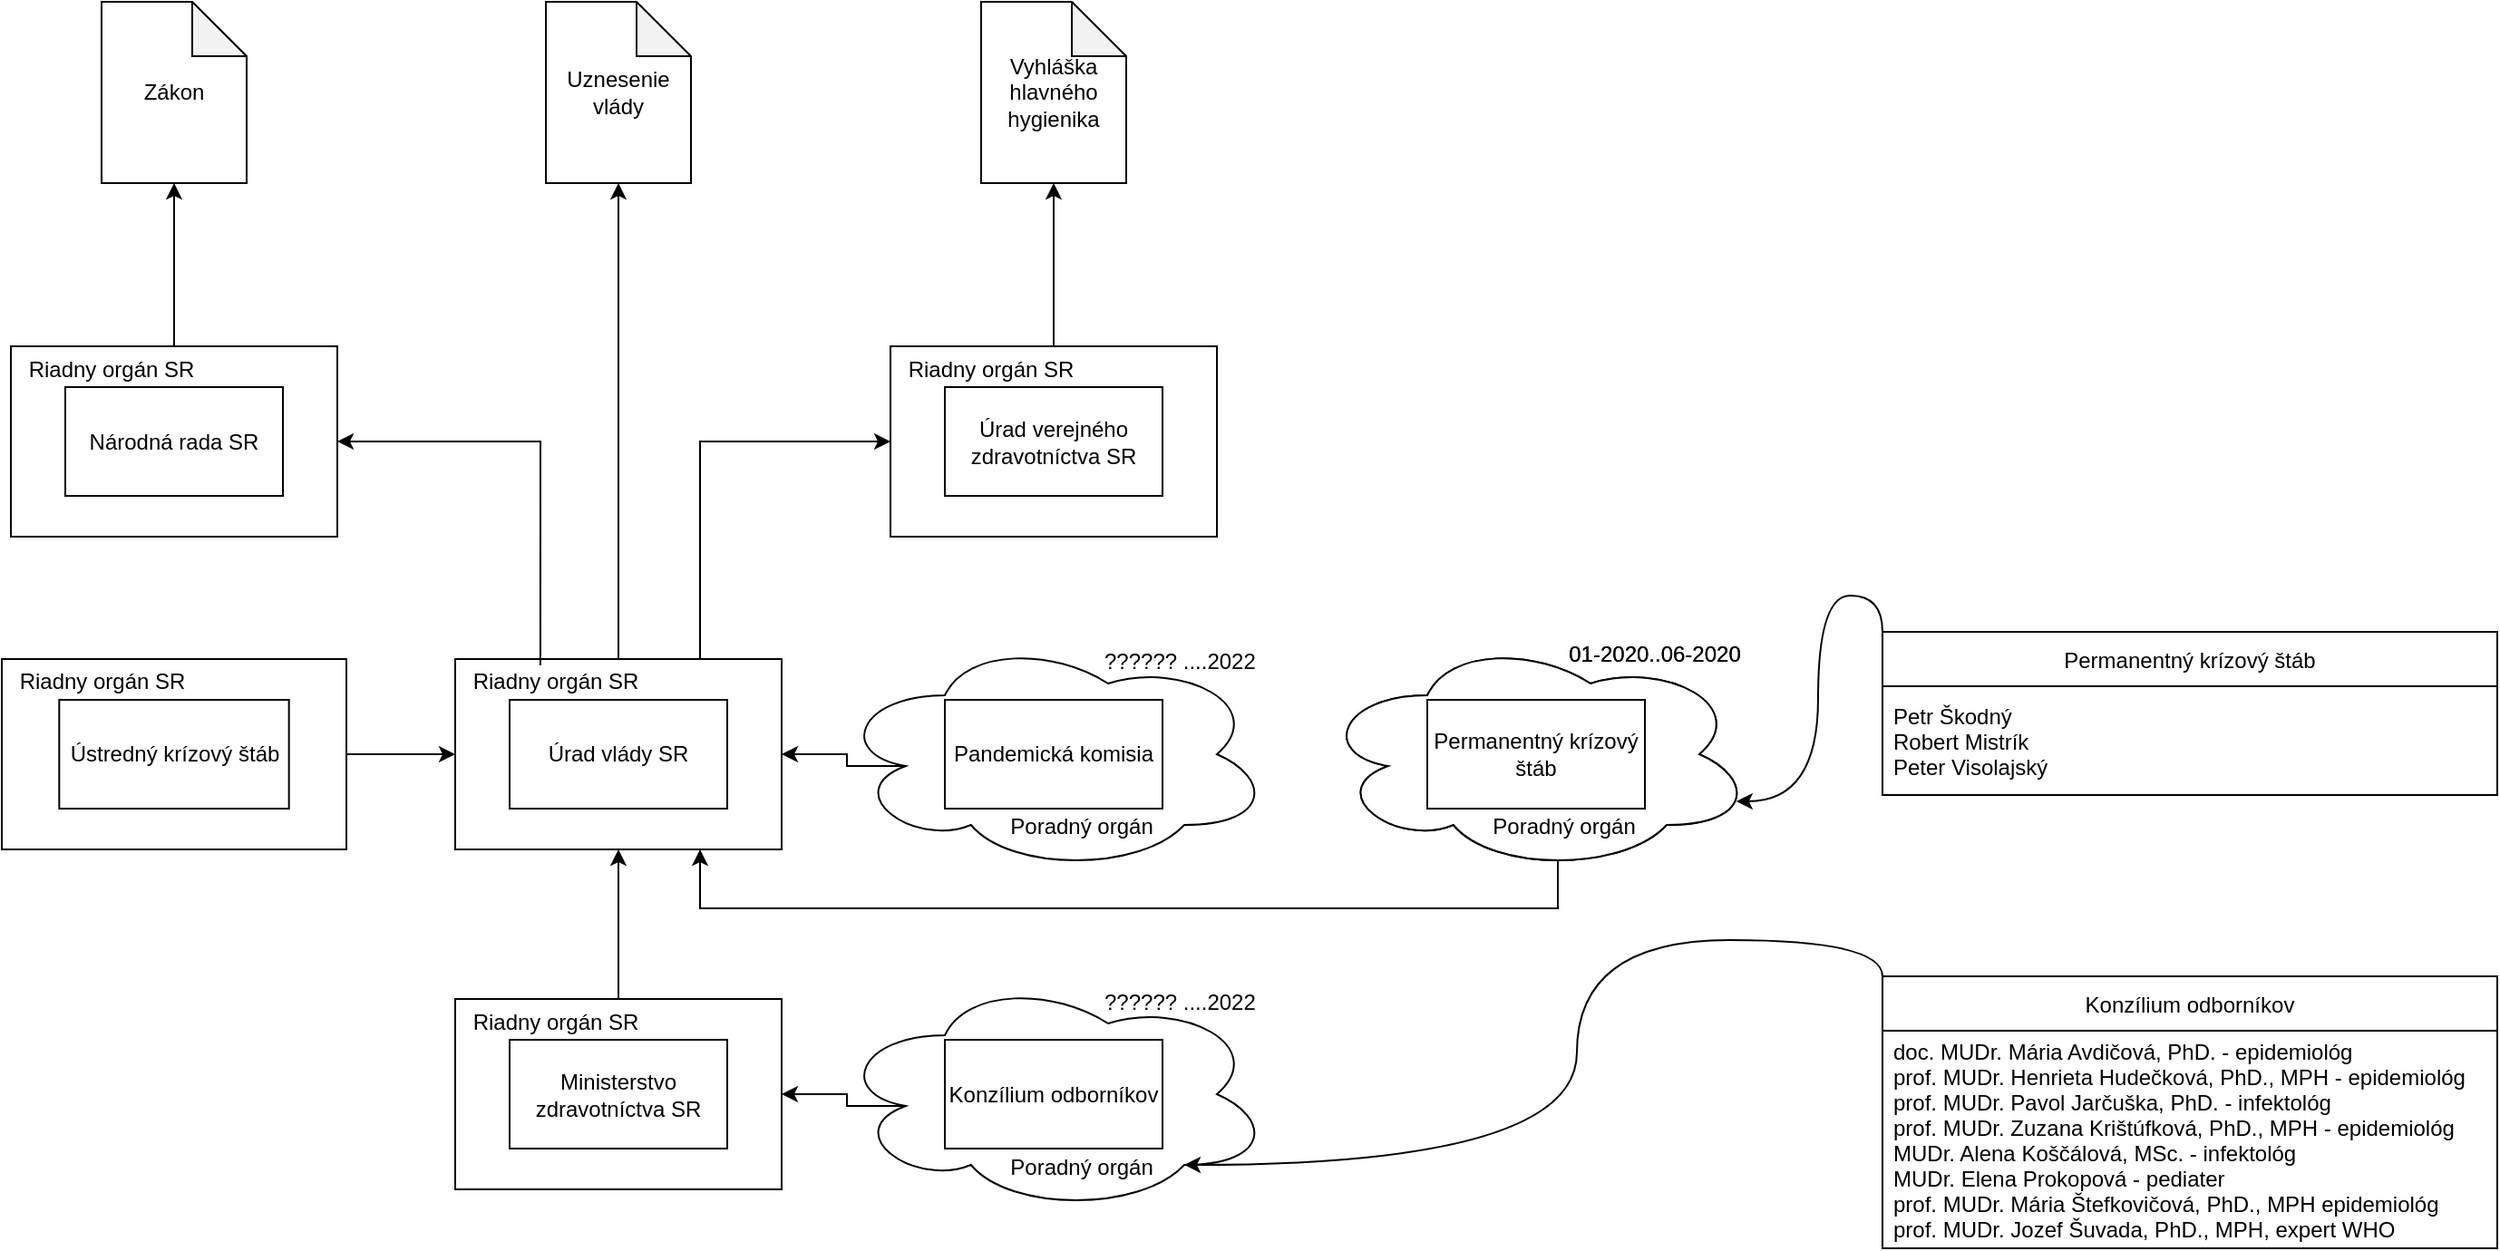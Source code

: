 <mxfile version="16.5.2" type="github">
  <diagram id="prtHgNgQTEPvFCAcTncT" name="Page-1">
    <mxGraphModel dx="2062" dy="721" grid="1" gridSize="10" guides="1" tooltips="1" connect="1" arrows="1" fold="1" page="1" pageScale="1" pageWidth="827" pageHeight="1169" math="0" shadow="0">
      <root>
        <mxCell id="0" />
        <mxCell id="1" parent="0" />
        <mxCell id="O-huJamN4KFAZXkcdXTO-73" value="" style="group" parent="1" vertex="1" connectable="0">
          <mxGeometry x="790" y="610" width="240" height="130" as="geometry" />
        </mxCell>
        <mxCell id="O-huJamN4KFAZXkcdXTO-55" value="" style="ellipse;shape=cloud;whiteSpace=wrap;html=1;" parent="O-huJamN4KFAZXkcdXTO-73" vertex="1">
          <mxGeometry width="240" height="130" as="geometry" />
        </mxCell>
        <mxCell id="O-huJamN4KFAZXkcdXTO-58" value="01-2020..06-2020" style="text;html=1;resizable=0;autosize=1;align=center;verticalAlign=middle;points=[];fillColor=none;strokeColor=none;rounded=0;" parent="O-huJamN4KFAZXkcdXTO-73" vertex="1">
          <mxGeometry x="130" width="110" height="20" as="geometry" />
        </mxCell>
        <mxCell id="1GIO7L6-9H1EDn3HfB6s-6" value="" style="group" vertex="1" connectable="0" parent="O-huJamN4KFAZXkcdXTO-73">
          <mxGeometry width="240" height="130" as="geometry" />
        </mxCell>
        <mxCell id="1GIO7L6-9H1EDn3HfB6s-1" value="Permanentný krízový štáb" style="rounded=0;whiteSpace=wrap;html=1;" vertex="1" parent="1GIO7L6-9H1EDn3HfB6s-6">
          <mxGeometry x="60" y="35" width="120" height="60" as="geometry" />
        </mxCell>
        <mxCell id="1GIO7L6-9H1EDn3HfB6s-2" value="Poradný orgán" style="text;html=1;resizable=0;autosize=1;align=center;verticalAlign=middle;points=[];fillColor=none;strokeColor=none;rounded=0;" vertex="1" parent="1GIO7L6-9H1EDn3HfB6s-6">
          <mxGeometry x="90" y="95" width="90" height="20" as="geometry" />
        </mxCell>
        <mxCell id="1GIO7L6-9H1EDn3HfB6s-3" value="" style="group" vertex="1" connectable="0" parent="1GIO7L6-9H1EDn3HfB6s-6">
          <mxGeometry width="240" height="130" as="geometry" />
        </mxCell>
        <mxCell id="1GIO7L6-9H1EDn3HfB6s-4" value="" style="ellipse;shape=cloud;whiteSpace=wrap;html=1;" vertex="1" parent="1GIO7L6-9H1EDn3HfB6s-3">
          <mxGeometry width="240" height="130" as="geometry" />
        </mxCell>
        <mxCell id="1GIO7L6-9H1EDn3HfB6s-5" value="01-2020..06-2020" style="text;html=1;resizable=0;autosize=1;align=center;verticalAlign=middle;points=[];fillColor=none;strokeColor=none;rounded=0;" vertex="1" parent="1GIO7L6-9H1EDn3HfB6s-3">
          <mxGeometry x="130" width="110" height="20" as="geometry" />
        </mxCell>
        <mxCell id="O-huJamN4KFAZXkcdXTO-10" value="" style="group" parent="1" vertex="1" connectable="0">
          <mxGeometry x="314" y="622.5" width="180" height="105" as="geometry" />
        </mxCell>
        <mxCell id="O-huJamN4KFAZXkcdXTO-9" value="" style="group" parent="O-huJamN4KFAZXkcdXTO-10" vertex="1" connectable="0">
          <mxGeometry width="180" height="105" as="geometry" />
        </mxCell>
        <mxCell id="O-huJamN4KFAZXkcdXTO-6" value="" style="rounded=0;whiteSpace=wrap;html=1;" parent="O-huJamN4KFAZXkcdXTO-9" vertex="1">
          <mxGeometry width="180" height="105" as="geometry" />
        </mxCell>
        <mxCell id="O-huJamN4KFAZXkcdXTO-8" value="Riadny orgán SR" style="text;html=1;resizable=0;autosize=1;align=center;verticalAlign=middle;points=[];fillColor=none;strokeColor=none;rounded=0;" parent="O-huJamN4KFAZXkcdXTO-9" vertex="1">
          <mxGeometry y="2.5" width="110" height="20" as="geometry" />
        </mxCell>
        <mxCell id="O-huJamN4KFAZXkcdXTO-5" value="Úrad vlády SR" style="rounded=0;whiteSpace=wrap;html=1;" parent="O-huJamN4KFAZXkcdXTO-10" vertex="1">
          <mxGeometry x="30" y="22.5" width="120" height="60" as="geometry" />
        </mxCell>
        <mxCell id="O-huJamN4KFAZXkcdXTO-12" value="" style="group" parent="1" vertex="1" connectable="0">
          <mxGeometry x="524" y="610" width="240" height="130" as="geometry" />
        </mxCell>
        <mxCell id="O-huJamN4KFAZXkcdXTO-3" value="" style="ellipse;shape=cloud;whiteSpace=wrap;html=1;" parent="O-huJamN4KFAZXkcdXTO-12" vertex="1">
          <mxGeometry width="240" height="130" as="geometry" />
        </mxCell>
        <mxCell id="O-huJamN4KFAZXkcdXTO-4" value="Pandemická komisia" style="rounded=0;whiteSpace=wrap;html=1;" parent="O-huJamN4KFAZXkcdXTO-12" vertex="1">
          <mxGeometry x="60" y="35" width="120" height="60" as="geometry" />
        </mxCell>
        <mxCell id="O-huJamN4KFAZXkcdXTO-11" value="Poradný orgán" style="text;html=1;resizable=0;autosize=1;align=center;verticalAlign=middle;points=[];fillColor=none;strokeColor=none;rounded=0;" parent="O-huJamN4KFAZXkcdXTO-12" vertex="1">
          <mxGeometry x="90" y="95" width="90" height="20" as="geometry" />
        </mxCell>
        <mxCell id="O-huJamN4KFAZXkcdXTO-13" value="" style="group" parent="1" vertex="1" connectable="0">
          <mxGeometry x="64" y="622.5" width="190" height="105" as="geometry" />
        </mxCell>
        <mxCell id="O-huJamN4KFAZXkcdXTO-14" value="" style="group" parent="O-huJamN4KFAZXkcdXTO-13" vertex="1" connectable="0">
          <mxGeometry width="190" height="105" as="geometry" />
        </mxCell>
        <mxCell id="O-huJamN4KFAZXkcdXTO-15" value="" style="rounded=0;whiteSpace=wrap;html=1;" parent="O-huJamN4KFAZXkcdXTO-14" vertex="1">
          <mxGeometry width="190" height="105" as="geometry" />
        </mxCell>
        <mxCell id="O-huJamN4KFAZXkcdXTO-16" value="Riadny orgán SR" style="text;html=1;resizable=0;autosize=1;align=center;verticalAlign=middle;points=[];fillColor=none;strokeColor=none;rounded=0;" parent="O-huJamN4KFAZXkcdXTO-14" vertex="1">
          <mxGeometry y="2.5" width="110" height="20" as="geometry" />
        </mxCell>
        <mxCell id="O-huJamN4KFAZXkcdXTO-17" value="Ústredný krízový štáb" style="rounded=0;whiteSpace=wrap;html=1;" parent="O-huJamN4KFAZXkcdXTO-13" vertex="1">
          <mxGeometry x="31.667" y="22.5" width="126.667" height="60" as="geometry" />
        </mxCell>
        <mxCell id="O-huJamN4KFAZXkcdXTO-19" style="edgeStyle=orthogonalEdgeStyle;rounded=0;orthogonalLoop=1;jettySize=auto;html=1;exitX=1;exitY=0.5;exitDx=0;exitDy=0;entryX=0;entryY=0.5;entryDx=0;entryDy=0;" parent="1" source="O-huJamN4KFAZXkcdXTO-15" target="O-huJamN4KFAZXkcdXTO-6" edge="1">
          <mxGeometry relative="1" as="geometry" />
        </mxCell>
        <mxCell id="O-huJamN4KFAZXkcdXTO-20" style="edgeStyle=orthogonalEdgeStyle;rounded=0;orthogonalLoop=1;jettySize=auto;html=1;exitX=0.16;exitY=0.55;exitDx=0;exitDy=0;exitPerimeter=0;" parent="1" source="O-huJamN4KFAZXkcdXTO-3" target="O-huJamN4KFAZXkcdXTO-6" edge="1">
          <mxGeometry relative="1" as="geometry">
            <Array as="points">
              <mxPoint x="530" y="682" />
              <mxPoint x="530" y="675" />
            </Array>
          </mxGeometry>
        </mxCell>
        <mxCell id="O-huJamN4KFAZXkcdXTO-21" value="" style="group" parent="1" vertex="1" connectable="0">
          <mxGeometry x="314" y="810" width="180" height="105" as="geometry" />
        </mxCell>
        <mxCell id="O-huJamN4KFAZXkcdXTO-22" value="" style="group" parent="O-huJamN4KFAZXkcdXTO-21" vertex="1" connectable="0">
          <mxGeometry width="180" height="105" as="geometry" />
        </mxCell>
        <mxCell id="O-huJamN4KFAZXkcdXTO-23" value="" style="rounded=0;whiteSpace=wrap;html=1;" parent="O-huJamN4KFAZXkcdXTO-22" vertex="1">
          <mxGeometry width="180" height="105" as="geometry" />
        </mxCell>
        <mxCell id="O-huJamN4KFAZXkcdXTO-24" value="Riadny orgán SR" style="text;html=1;resizable=0;autosize=1;align=center;verticalAlign=middle;points=[];fillColor=none;strokeColor=none;rounded=0;" parent="O-huJamN4KFAZXkcdXTO-22" vertex="1">
          <mxGeometry y="2.5" width="110" height="20" as="geometry" />
        </mxCell>
        <mxCell id="O-huJamN4KFAZXkcdXTO-25" value="Ministerstvo zdravotníctva SR" style="rounded=0;whiteSpace=wrap;html=1;" parent="O-huJamN4KFAZXkcdXTO-21" vertex="1">
          <mxGeometry x="30" y="22.5" width="120" height="60" as="geometry" />
        </mxCell>
        <mxCell id="O-huJamN4KFAZXkcdXTO-26" style="edgeStyle=orthogonalEdgeStyle;rounded=0;orthogonalLoop=1;jettySize=auto;html=1;exitX=0.5;exitY=0;exitDx=0;exitDy=0;entryX=0.5;entryY=1;entryDx=0;entryDy=0;" parent="1" source="O-huJamN4KFAZXkcdXTO-23" target="O-huJamN4KFAZXkcdXTO-6" edge="1">
          <mxGeometry relative="1" as="geometry" />
        </mxCell>
        <mxCell id="O-huJamN4KFAZXkcdXTO-27" value="" style="group" parent="1" vertex="1" connectable="0">
          <mxGeometry x="524" y="797.5" width="256" height="130" as="geometry" />
        </mxCell>
        <mxCell id="O-huJamN4KFAZXkcdXTO-28" value="" style="ellipse;shape=cloud;whiteSpace=wrap;html=1;" parent="O-huJamN4KFAZXkcdXTO-27" vertex="1">
          <mxGeometry width="240" height="130" as="geometry" />
        </mxCell>
        <mxCell id="O-huJamN4KFAZXkcdXTO-29" value="Konzílium odborníkov" style="rounded=0;whiteSpace=wrap;html=1;" parent="O-huJamN4KFAZXkcdXTO-27" vertex="1">
          <mxGeometry x="60" y="35" width="120" height="60" as="geometry" />
        </mxCell>
        <mxCell id="O-huJamN4KFAZXkcdXTO-30" value="Poradný orgán" style="text;html=1;resizable=0;autosize=1;align=center;verticalAlign=middle;points=[];fillColor=none;strokeColor=none;rounded=0;" parent="O-huJamN4KFAZXkcdXTO-27" vertex="1">
          <mxGeometry x="90" y="95" width="90" height="20" as="geometry" />
        </mxCell>
        <mxCell id="O-huJamN4KFAZXkcdXTO-74" value="&lt;div style=&quot;text-align: center&quot;&gt;&lt;span&gt;&lt;font face=&quot;helvetica&quot;&gt;?????? ....2022&lt;/font&gt;&lt;/span&gt;&lt;/div&gt;" style="text;whiteSpace=wrap;html=1;" parent="O-huJamN4KFAZXkcdXTO-27" vertex="1">
          <mxGeometry x="146" width="120" height="30" as="geometry" />
        </mxCell>
        <mxCell id="O-huJamN4KFAZXkcdXTO-31" style="edgeStyle=orthogonalEdgeStyle;rounded=0;orthogonalLoop=1;jettySize=auto;html=1;exitX=0.16;exitY=0.55;exitDx=0;exitDy=0;entryX=1;entryY=0.5;entryDx=0;entryDy=0;exitPerimeter=0;" parent="1" source="O-huJamN4KFAZXkcdXTO-28" target="O-huJamN4KFAZXkcdXTO-23" edge="1">
          <mxGeometry relative="1" as="geometry">
            <Array as="points">
              <mxPoint x="530" y="869" />
              <mxPoint x="530" y="863" />
            </Array>
          </mxGeometry>
        </mxCell>
        <mxCell id="O-huJamN4KFAZXkcdXTO-33" value="" style="group" parent="1" vertex="1" connectable="0">
          <mxGeometry x="69" y="450" width="180" height="105" as="geometry" />
        </mxCell>
        <mxCell id="O-huJamN4KFAZXkcdXTO-34" value="" style="group" parent="O-huJamN4KFAZXkcdXTO-33" vertex="1" connectable="0">
          <mxGeometry width="180" height="105" as="geometry" />
        </mxCell>
        <mxCell id="O-huJamN4KFAZXkcdXTO-35" value="" style="rounded=0;whiteSpace=wrap;html=1;" parent="O-huJamN4KFAZXkcdXTO-34" vertex="1">
          <mxGeometry width="180" height="105" as="geometry" />
        </mxCell>
        <mxCell id="O-huJamN4KFAZXkcdXTO-36" value="Riadny orgán SR" style="text;html=1;resizable=0;autosize=1;align=center;verticalAlign=middle;points=[];fillColor=none;strokeColor=none;rounded=0;" parent="O-huJamN4KFAZXkcdXTO-34" vertex="1">
          <mxGeometry y="2.5" width="110" height="20" as="geometry" />
        </mxCell>
        <mxCell id="O-huJamN4KFAZXkcdXTO-37" value="Národná rada SR" style="rounded=0;whiteSpace=wrap;html=1;" parent="O-huJamN4KFAZXkcdXTO-33" vertex="1">
          <mxGeometry x="30" y="22.5" width="120" height="60" as="geometry" />
        </mxCell>
        <mxCell id="O-huJamN4KFAZXkcdXTO-38" value="" style="group" parent="1" vertex="1" connectable="0">
          <mxGeometry x="554" y="450" width="180" height="105" as="geometry" />
        </mxCell>
        <mxCell id="O-huJamN4KFAZXkcdXTO-39" value="" style="group" parent="O-huJamN4KFAZXkcdXTO-38" vertex="1" connectable="0">
          <mxGeometry width="180" height="105" as="geometry" />
        </mxCell>
        <mxCell id="O-huJamN4KFAZXkcdXTO-40" value="" style="rounded=0;whiteSpace=wrap;html=1;" parent="O-huJamN4KFAZXkcdXTO-39" vertex="1">
          <mxGeometry width="180" height="105" as="geometry" />
        </mxCell>
        <mxCell id="O-huJamN4KFAZXkcdXTO-41" value="Riadny orgán SR" style="text;html=1;resizable=0;autosize=1;align=center;verticalAlign=middle;points=[];fillColor=none;strokeColor=none;rounded=0;" parent="O-huJamN4KFAZXkcdXTO-39" vertex="1">
          <mxGeometry y="2.5" width="110" height="20" as="geometry" />
        </mxCell>
        <mxCell id="O-huJamN4KFAZXkcdXTO-42" value="Úrad verejného zdravotníctva SR" style="rounded=0;whiteSpace=wrap;html=1;" parent="O-huJamN4KFAZXkcdXTO-38" vertex="1">
          <mxGeometry x="30" y="22.5" width="120" height="60" as="geometry" />
        </mxCell>
        <mxCell id="O-huJamN4KFAZXkcdXTO-43" value="Zákon" style="shape=note;whiteSpace=wrap;html=1;backgroundOutline=1;darkOpacity=0.05;" parent="1" vertex="1">
          <mxGeometry x="119" y="260" width="80" height="100" as="geometry" />
        </mxCell>
        <mxCell id="O-huJamN4KFAZXkcdXTO-44" value="Vyhláška hlavného hygienika" style="shape=note;whiteSpace=wrap;html=1;backgroundOutline=1;darkOpacity=0.05;" parent="1" vertex="1">
          <mxGeometry x="604" y="260" width="80" height="100" as="geometry" />
        </mxCell>
        <mxCell id="O-huJamN4KFAZXkcdXTO-45" value="Uznesenie vlády" style="shape=note;whiteSpace=wrap;html=1;backgroundOutline=1;darkOpacity=0.05;" parent="1" vertex="1">
          <mxGeometry x="364" y="260" width="80" height="100" as="geometry" />
        </mxCell>
        <mxCell id="O-huJamN4KFAZXkcdXTO-47" style="edgeStyle=orthogonalEdgeStyle;rounded=0;orthogonalLoop=1;jettySize=auto;html=1;exitX=0.5;exitY=0;exitDx=0;exitDy=0;entryX=0.5;entryY=1;entryDx=0;entryDy=0;entryPerimeter=0;" parent="1" source="O-huJamN4KFAZXkcdXTO-6" target="O-huJamN4KFAZXkcdXTO-45" edge="1">
          <mxGeometry relative="1" as="geometry" />
        </mxCell>
        <mxCell id="O-huJamN4KFAZXkcdXTO-48" style="edgeStyle=orthogonalEdgeStyle;rounded=0;orthogonalLoop=1;jettySize=auto;html=1;entryX=1;entryY=0.5;entryDx=0;entryDy=0;exitX=0.427;exitY=0.05;exitDx=0;exitDy=0;exitPerimeter=0;" parent="1" source="O-huJamN4KFAZXkcdXTO-8" target="O-huJamN4KFAZXkcdXTO-35" edge="1">
          <mxGeometry relative="1" as="geometry" />
        </mxCell>
        <mxCell id="O-huJamN4KFAZXkcdXTO-50" style="edgeStyle=orthogonalEdgeStyle;rounded=0;orthogonalLoop=1;jettySize=auto;html=1;entryX=0.5;entryY=1;entryDx=0;entryDy=0;entryPerimeter=0;" parent="1" source="O-huJamN4KFAZXkcdXTO-35" target="O-huJamN4KFAZXkcdXTO-43" edge="1">
          <mxGeometry relative="1" as="geometry" />
        </mxCell>
        <mxCell id="O-huJamN4KFAZXkcdXTO-52" style="edgeStyle=orthogonalEdgeStyle;rounded=0;orthogonalLoop=1;jettySize=auto;html=1;exitX=0.75;exitY=0;exitDx=0;exitDy=0;entryX=0;entryY=0.5;entryDx=0;entryDy=0;" parent="1" source="O-huJamN4KFAZXkcdXTO-6" target="O-huJamN4KFAZXkcdXTO-40" edge="1">
          <mxGeometry relative="1" as="geometry" />
        </mxCell>
        <mxCell id="O-huJamN4KFAZXkcdXTO-53" style="edgeStyle=orthogonalEdgeStyle;rounded=0;orthogonalLoop=1;jettySize=auto;html=1;exitX=0.5;exitY=0;exitDx=0;exitDy=0;entryX=0.5;entryY=1;entryDx=0;entryDy=0;entryPerimeter=0;" parent="1" source="O-huJamN4KFAZXkcdXTO-40" target="O-huJamN4KFAZXkcdXTO-44" edge="1">
          <mxGeometry relative="1" as="geometry" />
        </mxCell>
        <mxCell id="O-huJamN4KFAZXkcdXTO-59" style="edgeStyle=orthogonalEdgeStyle;rounded=0;orthogonalLoop=1;jettySize=auto;html=1;exitX=0.55;exitY=0.95;exitDx=0;exitDy=0;exitPerimeter=0;entryX=0.75;entryY=1;entryDx=0;entryDy=0;" parent="1" source="O-huJamN4KFAZXkcdXTO-55" target="O-huJamN4KFAZXkcdXTO-6" edge="1">
          <mxGeometry relative="1" as="geometry">
            <Array as="points">
              <mxPoint x="922" y="760" />
              <mxPoint x="449" y="760" />
            </Array>
          </mxGeometry>
        </mxCell>
        <mxCell id="O-huJamN4KFAZXkcdXTO-64" style="edgeStyle=orthogonalEdgeStyle;curved=1;rounded=0;orthogonalLoop=1;jettySize=auto;html=1;exitX=0;exitY=0;exitDx=0;exitDy=0;entryX=0.96;entryY=0.7;entryDx=0;entryDy=0;entryPerimeter=0;" parent="1" source="O-huJamN4KFAZXkcdXTO-60" target="O-huJamN4KFAZXkcdXTO-55" edge="1">
          <mxGeometry relative="1" as="geometry" />
        </mxCell>
        <mxCell id="O-huJamN4KFAZXkcdXTO-60" value="Permanentný krízový štáb" style="swimlane;fontStyle=0;childLayout=stackLayout;horizontal=1;startSize=30;horizontalStack=0;resizeParent=1;resizeParentMax=0;resizeLast=0;collapsible=1;marginBottom=0;" parent="1" vertex="1">
          <mxGeometry x="1101" y="607.5" width="339" height="90" as="geometry" />
        </mxCell>
        <mxCell id="O-huJamN4KFAZXkcdXTO-61" value="Petr Škodný&#xa;Robert Mistrík&#xa;Peter Visolajský" style="text;strokeColor=none;fillColor=none;align=left;verticalAlign=middle;spacingLeft=4;spacingRight=4;overflow=hidden;points=[[0,0.5],[1,0.5]];portConstraint=eastwest;rotatable=0;" parent="O-huJamN4KFAZXkcdXTO-60" vertex="1">
          <mxGeometry y="30" width="339" height="60" as="geometry" />
        </mxCell>
        <mxCell id="O-huJamN4KFAZXkcdXTO-65" value="Konzílium odborníkov" style="swimlane;fontStyle=0;childLayout=stackLayout;horizontal=1;startSize=30;horizontalStack=0;resizeParent=1;resizeParentMax=0;resizeLast=0;collapsible=1;marginBottom=0;" parent="1" vertex="1">
          <mxGeometry x="1101" y="797.5" width="339" height="150" as="geometry" />
        </mxCell>
        <mxCell id="O-huJamN4KFAZXkcdXTO-66" value="doc. MUDr. Mária Avdičová, PhD. - epidemiológ&#xa;prof. MUDr. Henrieta Hudečková, PhD., MPH - epidemiológ&#xa;prof. MUDr. Pavol Jarčuška, PhD. - infektológ&#xa;prof. MUDr. Zuzana Krištúfková, PhD., MPH - epidemiológ&#xa;MUDr. Alena Koščálová, MSc. - infektológ&#xa;MUDr. Elena Prokopová - pediater&#xa;prof. MUDr. Mária Štefkovičová, PhD., MPH epidemiológ&#xa;prof. MUDr. Jozef Šuvada, PhD., MPH, expert WHO" style="text;strokeColor=none;fillColor=none;align=left;verticalAlign=middle;spacingLeft=4;spacingRight=4;overflow=hidden;points=[[0,0.5],[1,0.5]];portConstraint=eastwest;rotatable=0;" parent="O-huJamN4KFAZXkcdXTO-65" vertex="1">
          <mxGeometry y="30" width="339" height="120" as="geometry" />
        </mxCell>
        <mxCell id="O-huJamN4KFAZXkcdXTO-72" style="edgeStyle=orthogonalEdgeStyle;rounded=0;orthogonalLoop=1;jettySize=auto;html=1;exitX=0;exitY=0;exitDx=0;exitDy=0;entryX=0.8;entryY=0.8;entryDx=0;entryDy=0;entryPerimeter=0;curved=1;" parent="1" source="O-huJamN4KFAZXkcdXTO-65" target="O-huJamN4KFAZXkcdXTO-28" edge="1">
          <mxGeometry relative="1" as="geometry" />
        </mxCell>
        <mxCell id="O-huJamN4KFAZXkcdXTO-75" value="&lt;div style=&quot;text-align: center&quot;&gt;&lt;span&gt;&lt;font face=&quot;helvetica&quot;&gt;?????? ....2022&lt;/font&gt;&lt;/span&gt;&lt;/div&gt;" style="text;whiteSpace=wrap;html=1;" parent="1" vertex="1">
          <mxGeometry x="670" y="610" width="120" height="30" as="geometry" />
        </mxCell>
        <mxCell id="O-huJamN4KFAZXkcdXTO-56" value="Permanentný krízový štáb" style="rounded=0;whiteSpace=wrap;html=1;" parent="1" vertex="1">
          <mxGeometry x="850" y="645" width="120" height="60" as="geometry" />
        </mxCell>
        <mxCell id="O-huJamN4KFAZXkcdXTO-57" value="Poradný orgán" style="text;html=1;resizable=0;autosize=1;align=center;verticalAlign=middle;points=[];fillColor=none;strokeColor=none;rounded=0;" parent="1" vertex="1">
          <mxGeometry x="880" y="705" width="90" height="20" as="geometry" />
        </mxCell>
      </root>
    </mxGraphModel>
  </diagram>
</mxfile>
